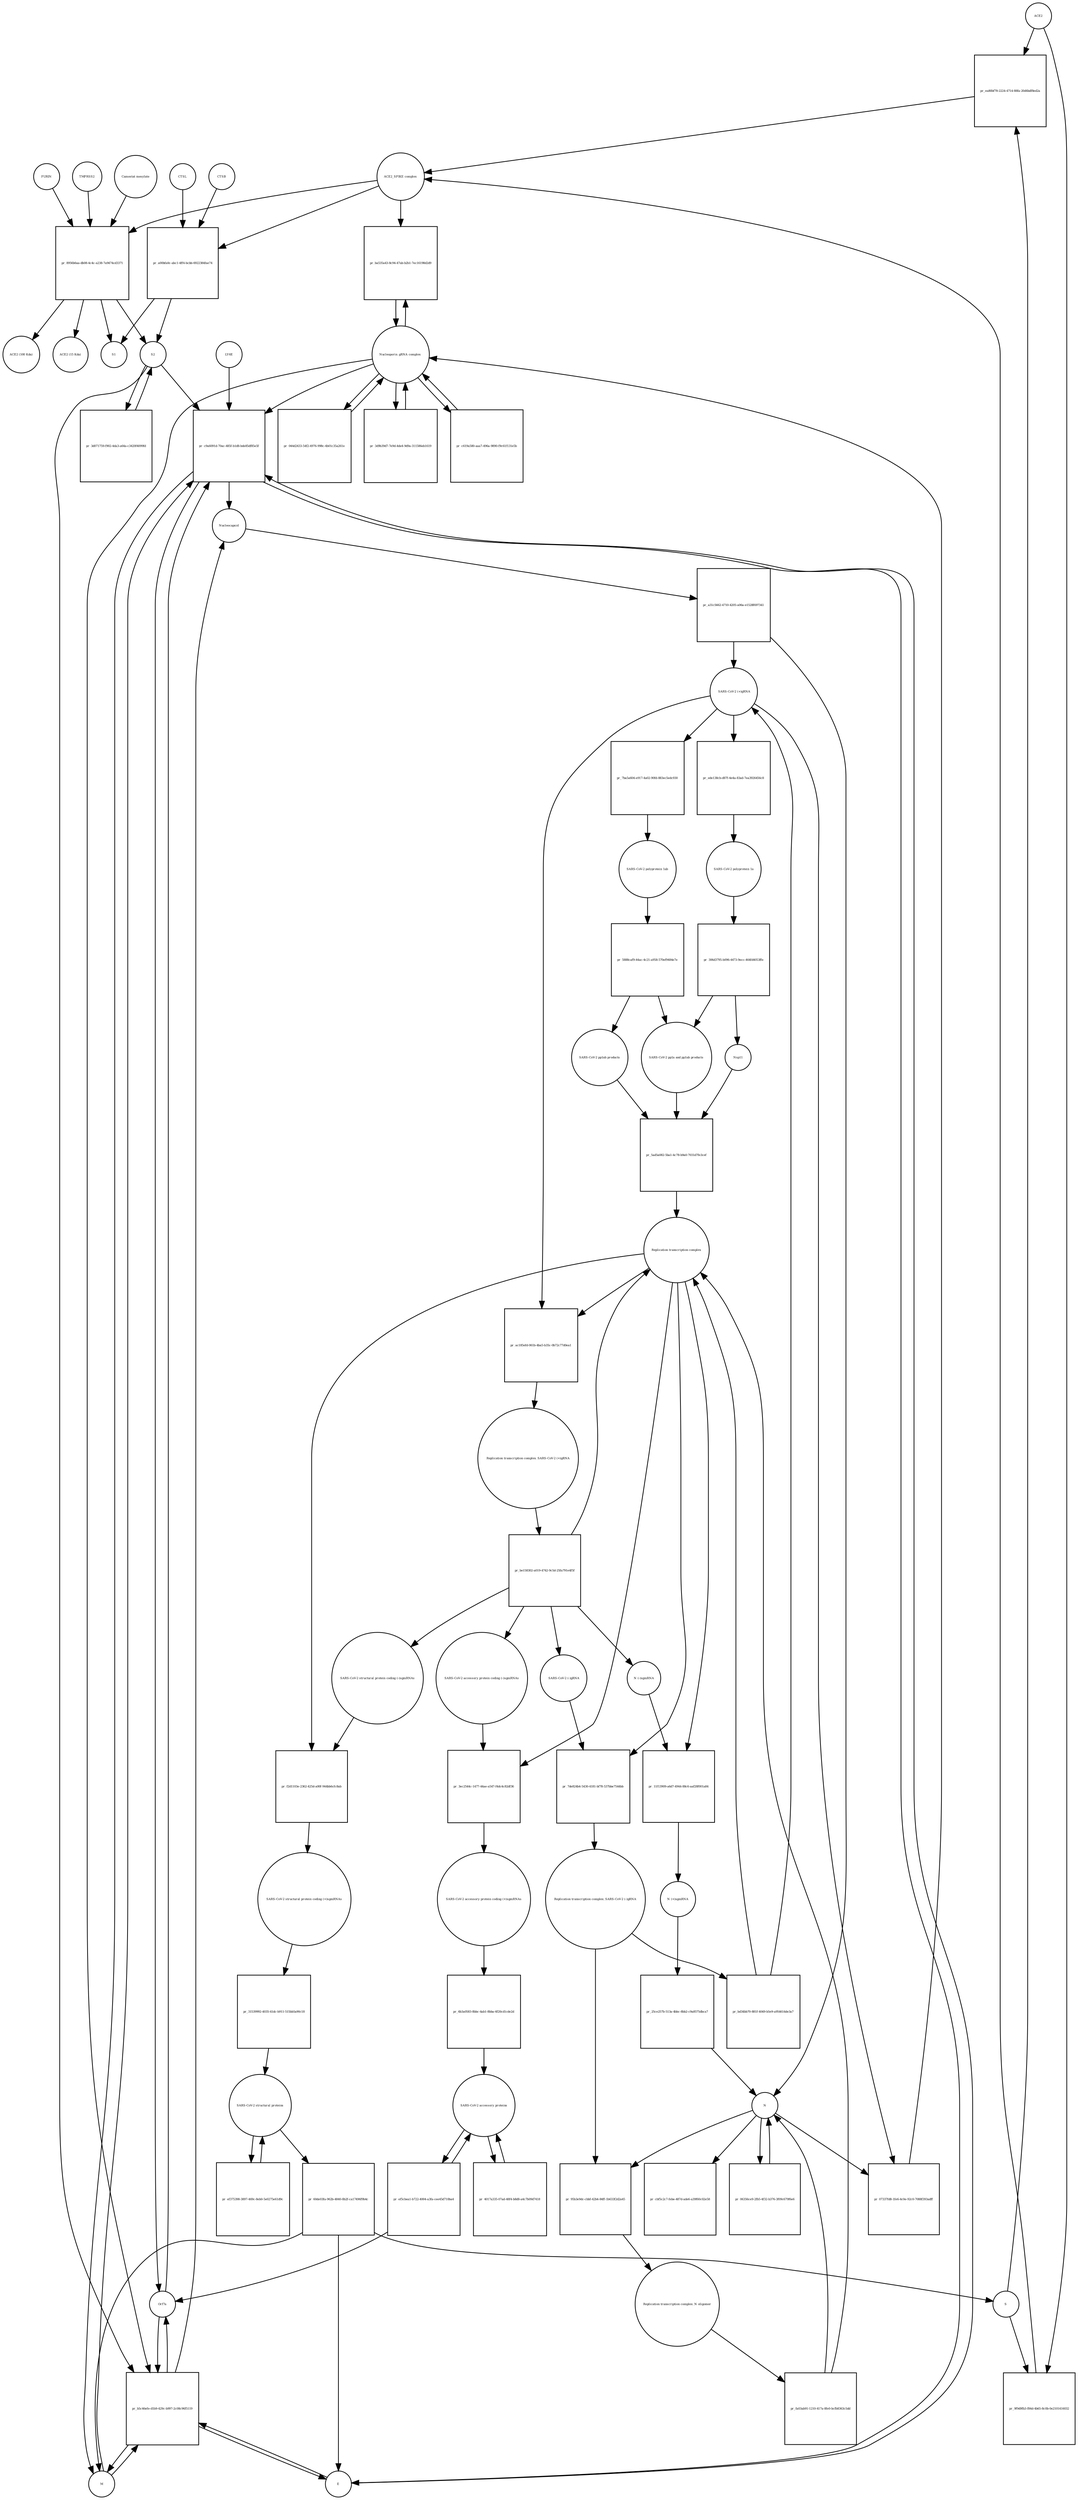 strict digraph  {
ACE2 [annotation="", bipartite=0, cls=macromolecule, fontsize=4, label=ACE2, shape=circle];
"pr_ea80bf78-2224-4714-88fa-20d6bdf8ed2a" [annotation="", bipartite=1, cls=process, fontsize=4, label="pr_ea80bf78-2224-4714-88fa-20d6bdf8ed2a", shape=square];
"ACE2_SPIKE complex" [annotation="", bipartite=0, cls=complex, fontsize=4, label="ACE2_SPIKE complex", shape=circle];
S [annotation="", bipartite=0, cls="macromolecule multimer", fontsize=4, label=S, shape=circle];
"Nucleoporin_gRNA complex " [annotation="", bipartite=0, cls=complex, fontsize=4, label="Nucleoporin_gRNA complex ", shape=circle];
"pr_ba535a43-8c94-47ab-b2b1-7ec16198d2d9" [annotation="", bipartite=1, cls=process, fontsize=4, label="pr_ba535a43-8c94-47ab-b2b1-7ec16198d2d9", shape=square];
"pr_a00bfa0c-abc1-4ff4-bcbb-6922384fae74" [annotation="", bipartite=1, cls=process, fontsize=4, label="pr_a00bfa0c-abc1-4ff4-bcbb-6922384fae74", shape=square];
S2 [annotation="", bipartite=0, cls=macromolecule, fontsize=4, label=S2, shape=circle];
CTSB [annotation="", bipartite=0, cls=macromolecule, fontsize=4, label=CTSB, shape=circle];
CTSL [annotation="", bipartite=0, cls=macromolecule, fontsize=4, label=CTSL, shape=circle];
S1 [annotation="", bipartite=0, cls=macromolecule, fontsize=4, label=S1, shape=circle];
"pr_9f9d9fb3-f84d-4b65-8c0b-0e2101416032" [annotation="", bipartite=1, cls=process, fontsize=4, label="pr_9f9d9fb3-f84d-4b65-8c0b-0e2101416032", shape=square];
"pr_c9a6091d-70ac-485f-b1d8-bde85df85e5f" [annotation="", bipartite=1, cls=process, fontsize=4, label="pr_c9a6091d-70ac-485f-b1d8-bde85df85e5f", shape=square];
Nucleocapsid [annotation="", bipartite=0, cls=complex, fontsize=4, label=Nucleocapsid, shape=circle];
LY6E [annotation="", bipartite=0, cls=macromolecule, fontsize=4, label=LY6E, shape=circle];
Orf7a [annotation="", bipartite=0, cls=macromolecule, fontsize=4, label=Orf7a, shape=circle];
E [annotation="", bipartite=0, cls=macromolecule, fontsize=4, label=E, shape=circle];
M [annotation="", bipartite=0, cls=macromolecule, fontsize=4, label=M, shape=circle];
"pr_b5c46efe-d1b9-429c-b997-2c08c96f5119" [annotation="", bipartite=1, cls=process, fontsize=4, label="pr_b5c46efe-d1b9-429c-b997-2c08c96f5119", shape=square];
"pr_a31c5662-4710-4205-a06a-e1528f697341" [annotation="", bipartite=1, cls=process, fontsize=4, label="pr_a31c5662-4710-4205-a06a-e1528f697341", shape=square];
" SARS-CoV-2 (+)gRNA" [annotation="", bipartite=0, cls="nucleic acid feature", fontsize=4, label=" SARS-CoV-2 (+)gRNA", shape=circle];
N [annotation="", bipartite=0, cls="macromolecule multimer", fontsize=4, label=N, shape=circle];
"SARS-CoV-2 polyprotein 1ab" [annotation="", bipartite=0, cls=macromolecule, fontsize=4, label="SARS-CoV-2 polyprotein 1ab", shape=circle];
"pr_5888caf9-44ac-4c21-a958-570ef9484e7e" [annotation="", bipartite=1, cls=process, fontsize=4, label="pr_5888caf9-44ac-4c21-a958-570ef9484e7e", shape=square];
"SARS-CoV-2 pp1a and pp1ab products" [annotation="", bipartite=0, cls=complex, fontsize=4, label="SARS-CoV-2 pp1a and pp1ab products", shape=circle];
"SARS-CoV-2 pp1ab products" [annotation="", bipartite=0, cls=complex, fontsize=4, label="SARS-CoV-2 pp1ab products", shape=circle];
"SARS-CoV-2 polyprotein 1a" [annotation="", bipartite=0, cls=macromolecule, fontsize=4, label="SARS-CoV-2 polyprotein 1a", shape=circle];
"pr_306d3795-b096-4473-9ecc-464fd4053ffe" [annotation="", bipartite=1, cls=process, fontsize=4, label="pr_306d3795-b096-4473-9ecc-464fd4053ffe", shape=square];
Nsp11 [annotation="", bipartite=0, cls=macromolecule, fontsize=4, label=Nsp11, shape=circle];
"pr_044d2433-54f2-4976-998c-4b01c35a261e" [annotation="", bipartite=1, cls=process, fontsize=4, label="pr_044d2433-54f2-4976-998c-4b01c35a261e", shape=square];
"pr_3d9b39d7-7e9d-4de4-9d9a-311586eb1619" [annotation="", bipartite=1, cls=process, fontsize=4, label="pr_3d9b39d7-7e9d-4de4-9d9a-311586eb1619", shape=square];
"SARS-CoV-2 structural proteins" [annotation="", bipartite=0, cls=complex, fontsize=4, label="SARS-CoV-2 structural proteins", shape=circle];
"pr_60de03fa-962b-4840-8b2f-ca17496f9b4c" [annotation="", bipartite=1, cls=process, fontsize=4, label="pr_60de03fa-962b-4840-8b2f-ca17496f9b4c", shape=square];
"Replication transcription complex_SARS-CoV-2 (-)gRNA" [annotation="", bipartite=0, cls=complex, fontsize=4, label="Replication transcription complex_SARS-CoV-2 (-)gRNA", shape=circle];
"pr_95b3e9dc-cbbf-42b4-84ff-1b633f2d2a45" [annotation="", bipartite=1, cls=process, fontsize=4, label="pr_95b3e9dc-cbbf-42b4-84ff-1b633f2d2a45", shape=square];
"Replication transcription complex_N oligomer" [annotation="", bipartite=0, cls=complex, fontsize=4, label="Replication transcription complex_N oligomer", shape=circle];
"pr_cbf5c2c7-febe-487d-ade6-a39f60c02e58" [annotation="", bipartite=1, cls=process, fontsize=4, label="pr_cbf5c2c7-febe-487d-ade6-a39f60c02e58", shape=square];
"SARS-CoV-2 accessory proteins" [annotation="", bipartite=0, cls=complex, fontsize=4, label="SARS-CoV-2 accessory proteins", shape=circle];
"pr_4017a335-07ad-48f4-b8d8-a4c7b09d7418" [annotation="", bipartite=1, cls=process, fontsize=4, label="pr_4017a335-07ad-48f4-b8d8-a4c7b09d7418", shape=square];
"pr_ef375398-3897-469c-8eb0-5e0275e61d9c" [annotation="", bipartite=1, cls=process, fontsize=4, label="pr_ef375398-3897-469c-8eb0-5e0275e61d9c", shape=square];
"pr_fa03ab91-1210-417a-8fe0-bcfb8363c5dd" [annotation="", bipartite=1, cls=process, fontsize=4, label="pr_fa03ab91-1210-417a-8fe0-bcfb8363c5dd", shape=square];
"Replication transcription complex" [annotation="", bipartite=0, cls=complex, fontsize=4, label="Replication transcription complex", shape=circle];
"pr_06356ce9-2fb5-4f32-b376-3f09c679f6e6" [annotation="", bipartite=1, cls=process, fontsize=4, label="pr_06356ce9-2fb5-4f32-b376-3f09c679f6e6", shape=square];
"pr_5ad5a082-5ba1-4c78-b9a0-7031d7fe3cef" [annotation="", bipartite=1, cls=process, fontsize=4, label="pr_5ad5a082-5ba1-4c78-b9a0-7031d7fe3cef", shape=square];
"SARS-CoV-2 accessory protein coding (-)sgmRNAs" [annotation="", bipartite=0, cls=complex, fontsize=4, label="SARS-CoV-2 accessory protein coding (-)sgmRNAs", shape=circle];
"pr_3ec2544c-1477-44ae-a547-f4dc4c82df36" [annotation="", bipartite=1, cls=process, fontsize=4, label="pr_3ec2544c-1477-44ae-a547-f4dc4c82df36", shape=square];
"SARS-CoV-2 accessory protein coding (+)sgmRNAs" [annotation="", bipartite=0, cls=complex, fontsize=4, label="SARS-CoV-2 accessory protein coding (+)sgmRNAs", shape=circle];
"SARS-CoV-2 structural protein coding (-)sgmRNAs" [annotation="", bipartite=0, cls=complex, fontsize=4, label="SARS-CoV-2 structural protein coding (-)sgmRNAs", shape=circle];
"pr_f2d1103e-2362-425d-a00f-944bb6cfc8ab" [annotation="", bipartite=1, cls=process, fontsize=4, label="pr_f2d1103e-2362-425d-a00f-944bb6cfc8ab", shape=square];
"SARS-CoV-2 structural protein coding (+)sgmRNAs" [annotation="", bipartite=0, cls=complex, fontsize=4, label="SARS-CoV-2 structural protein coding (+)sgmRNAs", shape=circle];
"N (-)sgmRNA" [annotation="", bipartite=0, cls="nucleic acid feature", fontsize=4, label="N (-)sgmRNA", shape=circle];
"pr_11f13909-a6d7-4944-88c6-aaf28f001a84" [annotation="", bipartite=1, cls=process, fontsize=4, label="pr_11f13909-a6d7-4944-88c6-aaf28f001a84", shape=square];
"N (+)sgmRNA" [annotation="", bipartite=0, cls="nucleic acid feature", fontsize=4, label="N (+)sgmRNA", shape=circle];
"pr_25ce257b-513a-4bbc-8bb2-c9a8575dbca7" [annotation="", bipartite=1, cls=process, fontsize=4, label="pr_25ce257b-513a-4bbc-8bb2-c9a8575dbca7", shape=square];
"Replication transcription complex_SARS-CoV-2 (+)gRNA" [annotation="", bipartite=0, cls=complex, fontsize=4, label="Replication transcription complex_SARS-CoV-2 (+)gRNA", shape=circle];
"pr_be158302-a019-4742-9c5d-25fa791e4f5f" [annotation="", bipartite=1, cls=process, fontsize=4, label="pr_be158302-a019-4742-9c5d-25fa791e4f5f", shape=square];
" SARS-CoV-2 (-)gRNA" [annotation="", bipartite=0, cls="nucleic acid feature", fontsize=4, label=" SARS-CoV-2 (-)gRNA", shape=circle];
"pr_ede138cb-d87f-4e4a-83ad-7ea3926456c8" [annotation="", bipartite=1, cls=process, fontsize=4, label="pr_ede138cb-d87f-4e4a-83ad-7ea3926456c8", shape=square];
"pr_7ba5a604-e917-4a02-90fd-883ec5edc930" [annotation="", bipartite=1, cls=process, fontsize=4, label="pr_7ba5a604-e917-4a02-90fd-883ec5edc930", shape=square];
"pr_6b3a0583-8bbc-4ab1-8bba-6f20cd1cde2d" [annotation="", bipartite=1, cls=process, fontsize=4, label="pr_6b3a0583-8bbc-4ab1-8bba-6f20cd1cde2d", shape=square];
"pr_31539992-4035-41dc-b911-515bb5a90c18" [annotation="", bipartite=1, cls=process, fontsize=4, label="pr_31539992-4035-41dc-b911-515bb5a90c18", shape=square];
"pr_7de824b4-5430-4181-bf78-537bbe7544bb" [annotation="", bipartite=1, cls=process, fontsize=4, label="pr_7de824b4-5430-4181-bf78-537bbe7544bb", shape=square];
"pr_07337fd8-1fe6-4c0e-92c0-7088f393adff" [annotation="", bipartite=1, cls=process, fontsize=4, label="pr_07337fd8-1fe6-4c0e-92c0-7088f393adff", shape=square];
"pr_c619a580-aaa7-496a-9890-f9c61f131e5b" [annotation="", bipartite=1, cls=process, fontsize=4, label="pr_c619a580-aaa7-496a-9890-f9c61f131e5b", shape=square];
"pr_ef5cbea1-b722-4004-a3fa-cee45d710ba4" [annotation="", bipartite=1, cls=process, fontsize=4, label="pr_ef5cbea1-b722-4004-a3fa-cee45d710ba4", shape=square];
"pr_8956b6aa-db08-4c4c-a238-7a9474cd3371" [annotation="", bipartite=1, cls=process, fontsize=4, label="pr_8956b6aa-db08-4c4c-a238-7a9474cd3371", shape=square];
FURIN [annotation="", bipartite=0, cls=macromolecule, fontsize=4, label=FURIN, shape=circle];
TMPRSS2 [annotation="", bipartite=0, cls=macromolecule, fontsize=4, label=TMPRSS2, shape=circle];
"Camostat mesylate" [annotation="urn_miriam_pubchem.compound_2536", bipartite=0, cls="simple chemical", fontsize=4, label="Camostat mesylate", shape=circle];
"ACE2 (100 Kda)" [annotation="", bipartite=0, cls=macromolecule, fontsize=4, label="ACE2 (100 Kda)", shape=circle];
"ACE2 (15 Kda)" [annotation="", bipartite=0, cls=macromolecule, fontsize=4, label="ACE2 (15 Kda)", shape=circle];
"pr_3d071759-f902-4da3-a64a-c3420f4099fd" [annotation="", bipartite=1, cls=process, fontsize=4, label="pr_3d071759-f902-4da3-a64a-c3420f4099fd", shape=square];
"pr_ac185efd-061b-4ba5-b35c-0b72c77d0ea1" [annotation="", bipartite=1, cls=process, fontsize=4, label="pr_ac185efd-061b-4ba5-b35c-0b72c77d0ea1", shape=square];
"pr_bd34bb70-881f-4049-b5e9-a954614de3a7" [annotation="", bipartite=1, cls=process, fontsize=4, label="pr_bd34bb70-881f-4049-b5e9-a954614de3a7", shape=square];
ACE2 -> "pr_ea80bf78-2224-4714-88fa-20d6bdf8ed2a"  [annotation="", interaction_type=consumption];
ACE2 -> "pr_9f9d9fb3-f84d-4b65-8c0b-0e2101416032"  [annotation="", interaction_type=consumption];
"pr_ea80bf78-2224-4714-88fa-20d6bdf8ed2a" -> "ACE2_SPIKE complex"  [annotation="", interaction_type=production];
"ACE2_SPIKE complex" -> "pr_ba535a43-8c94-47ab-b2b1-7ec16198d2d9"  [annotation="urn_miriam_pubmed_32142651|urn_miriam_pubmed_32094589", interaction_type=stimulation];
"ACE2_SPIKE complex" -> "pr_a00bfa0c-abc1-4ff4-bcbb-6922384fae74"  [annotation="", interaction_type=consumption];
"ACE2_SPIKE complex" -> "pr_8956b6aa-db08-4c4c-a238-7a9474cd3371"  [annotation="", interaction_type=consumption];
S -> "pr_ea80bf78-2224-4714-88fa-20d6bdf8ed2a"  [annotation="", interaction_type=consumption];
S -> "pr_9f9d9fb3-f84d-4b65-8c0b-0e2101416032"  [annotation="", interaction_type=consumption];
"Nucleoporin_gRNA complex " -> "pr_ba535a43-8c94-47ab-b2b1-7ec16198d2d9"  [annotation="", interaction_type=consumption];
"Nucleoporin_gRNA complex " -> "pr_c9a6091d-70ac-485f-b1d8-bde85df85e5f"  [annotation="", interaction_type=consumption];
"Nucleoporin_gRNA complex " -> "pr_b5c46efe-d1b9-429c-b997-2c08c96f5119"  [annotation="", interaction_type=consumption];
"Nucleoporin_gRNA complex " -> "pr_044d2433-54f2-4976-998c-4b01c35a261e"  [annotation="", interaction_type=consumption];
"Nucleoporin_gRNA complex " -> "pr_3d9b39d7-7e9d-4de4-9d9a-311586eb1619"  [annotation="", interaction_type=consumption];
"Nucleoporin_gRNA complex " -> "pr_c619a580-aaa7-496a-9890-f9c61f131e5b"  [annotation="", interaction_type=consumption];
"pr_ba535a43-8c94-47ab-b2b1-7ec16198d2d9" -> "Nucleoporin_gRNA complex "  [annotation="", interaction_type=production];
"pr_a00bfa0c-abc1-4ff4-bcbb-6922384fae74" -> S2  [annotation="", interaction_type=production];
"pr_a00bfa0c-abc1-4ff4-bcbb-6922384fae74" -> S1  [annotation="", interaction_type=production];
S2 -> "pr_c9a6091d-70ac-485f-b1d8-bde85df85e5f"  [annotation="urn_miriam_doi_10.1101%2F2020.03.05.979260|urn_miriam_doi_10.1101%2F2020.04.02.021469", interaction_type=stimulation];
S2 -> "pr_b5c46efe-d1b9-429c-b997-2c08c96f5119"  [annotation="", interaction_type=stimulation];
S2 -> "pr_3d071759-f902-4da3-a64a-c3420f4099fd"  [annotation="", interaction_type=consumption];
CTSB -> "pr_a00bfa0c-abc1-4ff4-bcbb-6922384fae74"  [annotation=urn_miriam_pubmed_32142651, interaction_type=catalysis];
CTSL -> "pr_a00bfa0c-abc1-4ff4-bcbb-6922384fae74"  [annotation=urn_miriam_pubmed_32142651, interaction_type=catalysis];
"pr_9f9d9fb3-f84d-4b65-8c0b-0e2101416032" -> "ACE2_SPIKE complex"  [annotation="", interaction_type=production];
"pr_c9a6091d-70ac-485f-b1d8-bde85df85e5f" -> Nucleocapsid  [annotation="", interaction_type=production];
"pr_c9a6091d-70ac-485f-b1d8-bde85df85e5f" -> Orf7a  [annotation="", interaction_type=production];
"pr_c9a6091d-70ac-485f-b1d8-bde85df85e5f" -> E  [annotation="", interaction_type=production];
"pr_c9a6091d-70ac-485f-b1d8-bde85df85e5f" -> M  [annotation="", interaction_type=production];
Nucleocapsid -> "pr_a31c5662-4710-4205-a06a-e1528f697341"  [annotation="", interaction_type=consumption];
LY6E -> "pr_c9a6091d-70ac-485f-b1d8-bde85df85e5f"  [annotation="urn_miriam_doi_10.1101%2F2020.03.05.979260|urn_miriam_doi_10.1101%2F2020.04.02.021469", interaction_type=inhibition];
Orf7a -> "pr_c9a6091d-70ac-485f-b1d8-bde85df85e5f"  [annotation="", interaction_type=consumption];
Orf7a -> "pr_b5c46efe-d1b9-429c-b997-2c08c96f5119"  [annotation="", interaction_type=consumption];
E -> "pr_c9a6091d-70ac-485f-b1d8-bde85df85e5f"  [annotation="", interaction_type=consumption];
E -> "pr_b5c46efe-d1b9-429c-b997-2c08c96f5119"  [annotation="", interaction_type=consumption];
M -> "pr_c9a6091d-70ac-485f-b1d8-bde85df85e5f"  [annotation="", interaction_type=consumption];
M -> "pr_b5c46efe-d1b9-429c-b997-2c08c96f5119"  [annotation="", interaction_type=consumption];
"pr_b5c46efe-d1b9-429c-b997-2c08c96f5119" -> Nucleocapsid  [annotation="", interaction_type=production];
"pr_b5c46efe-d1b9-429c-b997-2c08c96f5119" -> E  [annotation="", interaction_type=production];
"pr_b5c46efe-d1b9-429c-b997-2c08c96f5119" -> M  [annotation="", interaction_type=production];
"pr_b5c46efe-d1b9-429c-b997-2c08c96f5119" -> Orf7a  [annotation="", interaction_type=production];
"pr_a31c5662-4710-4205-a06a-e1528f697341" -> " SARS-CoV-2 (+)gRNA"  [annotation="", interaction_type=production];
"pr_a31c5662-4710-4205-a06a-e1528f697341" -> N  [annotation="", interaction_type=production];
" SARS-CoV-2 (+)gRNA" -> "pr_ede138cb-d87f-4e4a-83ad-7ea3926456c8"  [annotation="", interaction_type=consumption];
" SARS-CoV-2 (+)gRNA" -> "pr_7ba5a604-e917-4a02-90fd-883ec5edc930"  [annotation="", interaction_type=consumption];
" SARS-CoV-2 (+)gRNA" -> "pr_07337fd8-1fe6-4c0e-92c0-7088f393adff"  [annotation="", interaction_type=consumption];
" SARS-CoV-2 (+)gRNA" -> "pr_ac185efd-061b-4ba5-b35c-0b72c77d0ea1"  [annotation="", interaction_type=consumption];
N -> "pr_95b3e9dc-cbbf-42b4-84ff-1b633f2d2a45"  [annotation="", interaction_type=consumption];
N -> "pr_cbf5c2c7-febe-487d-ade6-a39f60c02e58"  [annotation="", interaction_type=consumption];
N -> "pr_06356ce9-2fb5-4f32-b376-3f09c679f6e6"  [annotation="", interaction_type=consumption];
N -> "pr_07337fd8-1fe6-4c0e-92c0-7088f393adff"  [annotation="", interaction_type=consumption];
"SARS-CoV-2 polyprotein 1ab" -> "pr_5888caf9-44ac-4c21-a958-570ef9484e7e"  [annotation=urn_miriam_pubmed_31226023, interaction_type=catalysis];
"pr_5888caf9-44ac-4c21-a958-570ef9484e7e" -> "SARS-CoV-2 pp1a and pp1ab products"  [annotation="", interaction_type=production];
"pr_5888caf9-44ac-4c21-a958-570ef9484e7e" -> "SARS-CoV-2 pp1ab products"  [annotation="", interaction_type=production];
"SARS-CoV-2 pp1a and pp1ab products" -> "pr_5ad5a082-5ba1-4c78-b9a0-7031d7fe3cef"  [annotation="", interaction_type=consumption];
"SARS-CoV-2 pp1ab products" -> "pr_5ad5a082-5ba1-4c78-b9a0-7031d7fe3cef"  [annotation="", interaction_type=consumption];
"SARS-CoV-2 polyprotein 1a" -> "pr_306d3795-b096-4473-9ecc-464fd4053ffe"  [annotation=urn_miriam_pubmed_31226023, interaction_type=catalysis];
"pr_306d3795-b096-4473-9ecc-464fd4053ffe" -> "SARS-CoV-2 pp1a and pp1ab products"  [annotation="", interaction_type=production];
"pr_306d3795-b096-4473-9ecc-464fd4053ffe" -> Nsp11  [annotation="", interaction_type=production];
Nsp11 -> "pr_5ad5a082-5ba1-4c78-b9a0-7031d7fe3cef"  [annotation="", interaction_type=consumption];
"pr_044d2433-54f2-4976-998c-4b01c35a261e" -> "Nucleoporin_gRNA complex "  [annotation="", interaction_type=production];
"pr_3d9b39d7-7e9d-4de4-9d9a-311586eb1619" -> "Nucleoporin_gRNA complex "  [annotation="", interaction_type=production];
"SARS-CoV-2 structural proteins" -> "pr_60de03fa-962b-4840-8b2f-ca17496f9b4c"  [annotation="", interaction_type=consumption];
"SARS-CoV-2 structural proteins" -> "pr_ef375398-3897-469c-8eb0-5e0275e61d9c"  [annotation="", interaction_type=consumption];
"pr_60de03fa-962b-4840-8b2f-ca17496f9b4c" -> M  [annotation="", interaction_type=production];
"pr_60de03fa-962b-4840-8b2f-ca17496f9b4c" -> E  [annotation="", interaction_type=production];
"pr_60de03fa-962b-4840-8b2f-ca17496f9b4c" -> S  [annotation="", interaction_type=production];
"Replication transcription complex_SARS-CoV-2 (-)gRNA" -> "pr_95b3e9dc-cbbf-42b4-84ff-1b633f2d2a45"  [annotation="", interaction_type=consumption];
"Replication transcription complex_SARS-CoV-2 (-)gRNA" -> "pr_bd34bb70-881f-4049-b5e9-a954614de3a7"  [annotation="", interaction_type=consumption];
"pr_95b3e9dc-cbbf-42b4-84ff-1b633f2d2a45" -> "Replication transcription complex_N oligomer"  [annotation="", interaction_type=production];
"Replication transcription complex_N oligomer" -> "pr_fa03ab91-1210-417a-8fe0-bcfb8363c5dd"  [annotation="", interaction_type=consumption];
"SARS-CoV-2 accessory proteins" -> "pr_4017a335-07ad-48f4-b8d8-a4c7b09d7418"  [annotation="", interaction_type=consumption];
"SARS-CoV-2 accessory proteins" -> "pr_ef5cbea1-b722-4004-a3fa-cee45d710ba4"  [annotation="", interaction_type=consumption];
"pr_4017a335-07ad-48f4-b8d8-a4c7b09d7418" -> "SARS-CoV-2 accessory proteins"  [annotation="", interaction_type=production];
"pr_ef375398-3897-469c-8eb0-5e0275e61d9c" -> "SARS-CoV-2 structural proteins"  [annotation="", interaction_type=production];
"pr_fa03ab91-1210-417a-8fe0-bcfb8363c5dd" -> "Replication transcription complex"  [annotation="", interaction_type=production];
"pr_fa03ab91-1210-417a-8fe0-bcfb8363c5dd" -> N  [annotation="", interaction_type=production];
"Replication transcription complex" -> "pr_3ec2544c-1477-44ae-a547-f4dc4c82df36"  [annotation="", interaction_type="necessary stimulation"];
"Replication transcription complex" -> "pr_f2d1103e-2362-425d-a00f-944bb6cfc8ab"  [annotation="", interaction_type="necessary stimulation"];
"Replication transcription complex" -> "pr_11f13909-a6d7-4944-88c6-aaf28f001a84"  [annotation="", interaction_type="necessary stimulation"];
"Replication transcription complex" -> "pr_7de824b4-5430-4181-bf78-537bbe7544bb"  [annotation="", interaction_type=consumption];
"Replication transcription complex" -> "pr_ac185efd-061b-4ba5-b35c-0b72c77d0ea1"  [annotation="", interaction_type=consumption];
"pr_06356ce9-2fb5-4f32-b376-3f09c679f6e6" -> N  [annotation="", interaction_type=production];
"pr_5ad5a082-5ba1-4c78-b9a0-7031d7fe3cef" -> "Replication transcription complex"  [annotation="", interaction_type=production];
"SARS-CoV-2 accessory protein coding (-)sgmRNAs" -> "pr_3ec2544c-1477-44ae-a547-f4dc4c82df36"  [annotation="", interaction_type=consumption];
"pr_3ec2544c-1477-44ae-a547-f4dc4c82df36" -> "SARS-CoV-2 accessory protein coding (+)sgmRNAs"  [annotation="", interaction_type=production];
"SARS-CoV-2 accessory protein coding (+)sgmRNAs" -> "pr_6b3a0583-8bbc-4ab1-8bba-6f20cd1cde2d"  [annotation="", interaction_type=consumption];
"SARS-CoV-2 structural protein coding (-)sgmRNAs" -> "pr_f2d1103e-2362-425d-a00f-944bb6cfc8ab"  [annotation="", interaction_type=consumption];
"pr_f2d1103e-2362-425d-a00f-944bb6cfc8ab" -> "SARS-CoV-2 structural protein coding (+)sgmRNAs"  [annotation="", interaction_type=production];
"SARS-CoV-2 structural protein coding (+)sgmRNAs" -> "pr_31539992-4035-41dc-b911-515bb5a90c18"  [annotation="", interaction_type=consumption];
"N (-)sgmRNA" -> "pr_11f13909-a6d7-4944-88c6-aaf28f001a84"  [annotation="", interaction_type=consumption];
"pr_11f13909-a6d7-4944-88c6-aaf28f001a84" -> "N (+)sgmRNA"  [annotation="", interaction_type=production];
"N (+)sgmRNA" -> "pr_25ce257b-513a-4bbc-8bb2-c9a8575dbca7"  [annotation="", interaction_type=consumption];
"pr_25ce257b-513a-4bbc-8bb2-c9a8575dbca7" -> N  [annotation="", interaction_type=production];
"Replication transcription complex_SARS-CoV-2 (+)gRNA" -> "pr_be158302-a019-4742-9c5d-25fa791e4f5f"  [annotation="", interaction_type=consumption];
"pr_be158302-a019-4742-9c5d-25fa791e4f5f" -> " SARS-CoV-2 (-)gRNA"  [annotation="", interaction_type=production];
"pr_be158302-a019-4742-9c5d-25fa791e4f5f" -> "SARS-CoV-2 accessory protein coding (-)sgmRNAs"  [annotation="", interaction_type=production];
"pr_be158302-a019-4742-9c5d-25fa791e4f5f" -> "SARS-CoV-2 structural protein coding (-)sgmRNAs"  [annotation="", interaction_type=production];
"pr_be158302-a019-4742-9c5d-25fa791e4f5f" -> "N (-)sgmRNA"  [annotation="", interaction_type=production];
"pr_be158302-a019-4742-9c5d-25fa791e4f5f" -> "Replication transcription complex"  [annotation="", interaction_type=production];
" SARS-CoV-2 (-)gRNA" -> "pr_7de824b4-5430-4181-bf78-537bbe7544bb"  [annotation="", interaction_type=consumption];
"pr_ede138cb-d87f-4e4a-83ad-7ea3926456c8" -> "SARS-CoV-2 polyprotein 1a"  [annotation="", interaction_type=production];
"pr_7ba5a604-e917-4a02-90fd-883ec5edc930" -> "SARS-CoV-2 polyprotein 1ab"  [annotation="", interaction_type=production];
"pr_6b3a0583-8bbc-4ab1-8bba-6f20cd1cde2d" -> "SARS-CoV-2 accessory proteins"  [annotation="", interaction_type=production];
"pr_31539992-4035-41dc-b911-515bb5a90c18" -> "SARS-CoV-2 structural proteins"  [annotation="", interaction_type=production];
"pr_7de824b4-5430-4181-bf78-537bbe7544bb" -> "Replication transcription complex_SARS-CoV-2 (-)gRNA"  [annotation="", interaction_type=production];
"pr_07337fd8-1fe6-4c0e-92c0-7088f393adff" -> "Nucleoporin_gRNA complex "  [annotation="", interaction_type=production];
"pr_c619a580-aaa7-496a-9890-f9c61f131e5b" -> "Nucleoporin_gRNA complex "  [annotation="", interaction_type=production];
"pr_ef5cbea1-b722-4004-a3fa-cee45d710ba4" -> "SARS-CoV-2 accessory proteins"  [annotation="", interaction_type=production];
"pr_ef5cbea1-b722-4004-a3fa-cee45d710ba4" -> Orf7a  [annotation="", interaction_type=production];
"pr_8956b6aa-db08-4c4c-a238-7a9474cd3371" -> S2  [annotation="", interaction_type=production];
"pr_8956b6aa-db08-4c4c-a238-7a9474cd3371" -> "ACE2 (100 Kda)"  [annotation="", interaction_type=production];
"pr_8956b6aa-db08-4c4c-a238-7a9474cd3371" -> S1  [annotation="", interaction_type=production];
"pr_8956b6aa-db08-4c4c-a238-7a9474cd3371" -> "ACE2 (15 Kda)"  [annotation="", interaction_type=production];
FURIN -> "pr_8956b6aa-db08-4c4c-a238-7a9474cd3371"  [annotation="", interaction_type=catalysis];
TMPRSS2 -> "pr_8956b6aa-db08-4c4c-a238-7a9474cd3371"  [annotation="", interaction_type=catalysis];
"Camostat mesylate" -> "pr_8956b6aa-db08-4c4c-a238-7a9474cd3371"  [annotation="", interaction_type=inhibition];
"pr_3d071759-f902-4da3-a64a-c3420f4099fd" -> S2  [annotation="", interaction_type=production];
"pr_ac185efd-061b-4ba5-b35c-0b72c77d0ea1" -> "Replication transcription complex_SARS-CoV-2 (+)gRNA"  [annotation="", interaction_type=production];
"pr_bd34bb70-881f-4049-b5e9-a954614de3a7" -> " SARS-CoV-2 (+)gRNA"  [annotation="", interaction_type=production];
"pr_bd34bb70-881f-4049-b5e9-a954614de3a7" -> "Replication transcription complex"  [annotation="", interaction_type=production];
}
